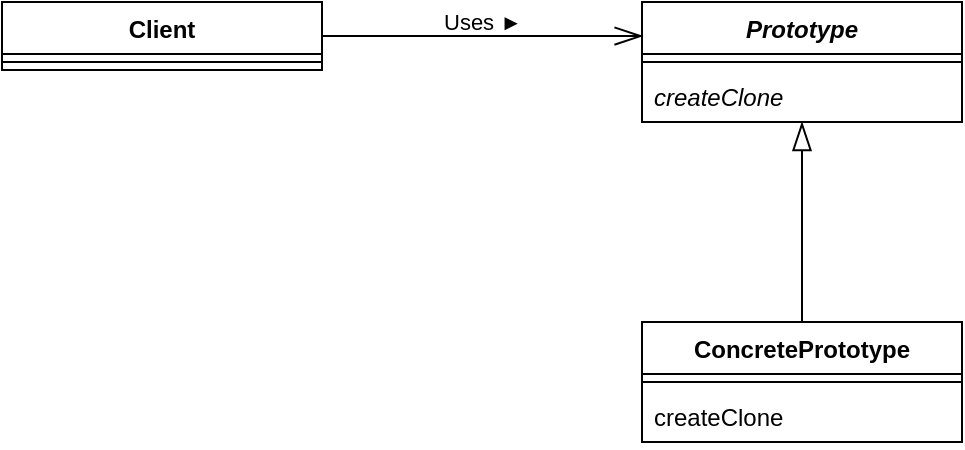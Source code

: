 <mxfile version="13.7.3" type="device"><diagram id="mOjN61tVUDx15tu8uYYW" name="Page-1"><mxGraphModel dx="679" dy="431" grid="1" gridSize="10" guides="1" tooltips="1" connect="1" arrows="1" fold="1" page="1" pageScale="1" pageWidth="850" pageHeight="1100" math="0" shadow="0"><root><mxCell id="0"/><mxCell id="1" parent="0"/><mxCell id="huNXST8TIajL3KCbaMs_-16" value="Uses ►" style="edgeStyle=orthogonalEdgeStyle;rounded=0;orthogonalLoop=1;jettySize=auto;html=1;exitX=1;exitY=0.5;exitDx=0;exitDy=0;entryX=0.002;entryY=0.284;entryDx=0;entryDy=0;entryPerimeter=0;endArrow=openThin;endFill=0;endSize=12;labelBackgroundColor=none;" edge="1" parent="1"><mxGeometry x="-0.002" y="7" relative="1" as="geometry"><mxPoint x="360" y="297.0" as="sourcePoint"/><mxPoint x="520.32" y="297.04" as="targetPoint"/><mxPoint as="offset"/></mxGeometry></mxCell><mxCell id="huNXST8TIajL3KCbaMs_-1" value="Client" style="swimlane;fontStyle=1;align=center;verticalAlign=top;childLayout=stackLayout;horizontal=1;startSize=26;horizontalStack=0;resizeParent=1;resizeParentMax=0;resizeLast=0;collapsible=1;marginBottom=0;fillColor=none;" vertex="1" parent="1"><mxGeometry x="200" y="280" width="160" height="34" as="geometry"/></mxCell><mxCell id="huNXST8TIajL3KCbaMs_-3" value="" style="line;strokeWidth=1;fillColor=none;align=left;verticalAlign=middle;spacingTop=-1;spacingLeft=3;spacingRight=3;rotatable=0;labelPosition=right;points=[];portConstraint=eastwest;" vertex="1" parent="huNXST8TIajL3KCbaMs_-1"><mxGeometry y="26" width="160" height="8" as="geometry"/></mxCell><mxCell id="huNXST8TIajL3KCbaMs_-5" value="Prototype" style="swimlane;fontStyle=3;align=center;verticalAlign=top;childLayout=stackLayout;horizontal=1;startSize=26;horizontalStack=0;resizeParent=1;resizeParentMax=0;resizeLast=0;collapsible=1;marginBottom=0;fillColor=none;" vertex="1" parent="1"><mxGeometry x="520" y="280" width="160" height="60" as="geometry"/></mxCell><mxCell id="huNXST8TIajL3KCbaMs_-7" value="" style="line;strokeWidth=1;fillColor=none;align=left;verticalAlign=middle;spacingTop=-1;spacingLeft=3;spacingRight=3;rotatable=0;labelPosition=right;points=[];portConstraint=eastwest;" vertex="1" parent="huNXST8TIajL3KCbaMs_-5"><mxGeometry y="26" width="160" height="8" as="geometry"/></mxCell><mxCell id="huNXST8TIajL3KCbaMs_-8" value="createClone" style="text;strokeColor=none;fillColor=none;align=left;verticalAlign=top;spacingLeft=4;spacingRight=4;overflow=hidden;rotatable=0;points=[[0,0.5],[1,0.5]];portConstraint=eastwest;fontStyle=2" vertex="1" parent="huNXST8TIajL3KCbaMs_-5"><mxGeometry y="34" width="160" height="26" as="geometry"/></mxCell><mxCell id="huNXST8TIajL3KCbaMs_-13" style="edgeStyle=orthogonalEdgeStyle;rounded=0;orthogonalLoop=1;jettySize=auto;html=1;exitX=0.5;exitY=0;exitDx=0;exitDy=0;entryX=0.5;entryY=1;entryDx=0;entryDy=0;entryPerimeter=0;endSize=12;endArrow=blockThin;endFill=0;" edge="1" parent="1" source="huNXST8TIajL3KCbaMs_-9" target="huNXST8TIajL3KCbaMs_-8"><mxGeometry relative="1" as="geometry"/></mxCell><mxCell id="huNXST8TIajL3KCbaMs_-9" value="ConcretePrototype" style="swimlane;fontStyle=1;align=center;verticalAlign=top;childLayout=stackLayout;horizontal=1;startSize=26;horizontalStack=0;resizeParent=1;resizeParentMax=0;resizeLast=0;collapsible=1;marginBottom=0;fillColor=none;" vertex="1" parent="1"><mxGeometry x="520" y="440" width="160" height="60" as="geometry"/></mxCell><mxCell id="huNXST8TIajL3KCbaMs_-11" value="" style="line;strokeWidth=1;fillColor=none;align=left;verticalAlign=middle;spacingTop=-1;spacingLeft=3;spacingRight=3;rotatable=0;labelPosition=right;points=[];portConstraint=eastwest;" vertex="1" parent="huNXST8TIajL3KCbaMs_-9"><mxGeometry y="26" width="160" height="8" as="geometry"/></mxCell><mxCell id="huNXST8TIajL3KCbaMs_-12" value="createClone" style="text;strokeColor=none;fillColor=none;align=left;verticalAlign=top;spacingLeft=4;spacingRight=4;overflow=hidden;rotatable=0;points=[[0,0.5],[1,0.5]];portConstraint=eastwest;" vertex="1" parent="huNXST8TIajL3KCbaMs_-9"><mxGeometry y="34" width="160" height="26" as="geometry"/></mxCell></root></mxGraphModel></diagram></mxfile>
